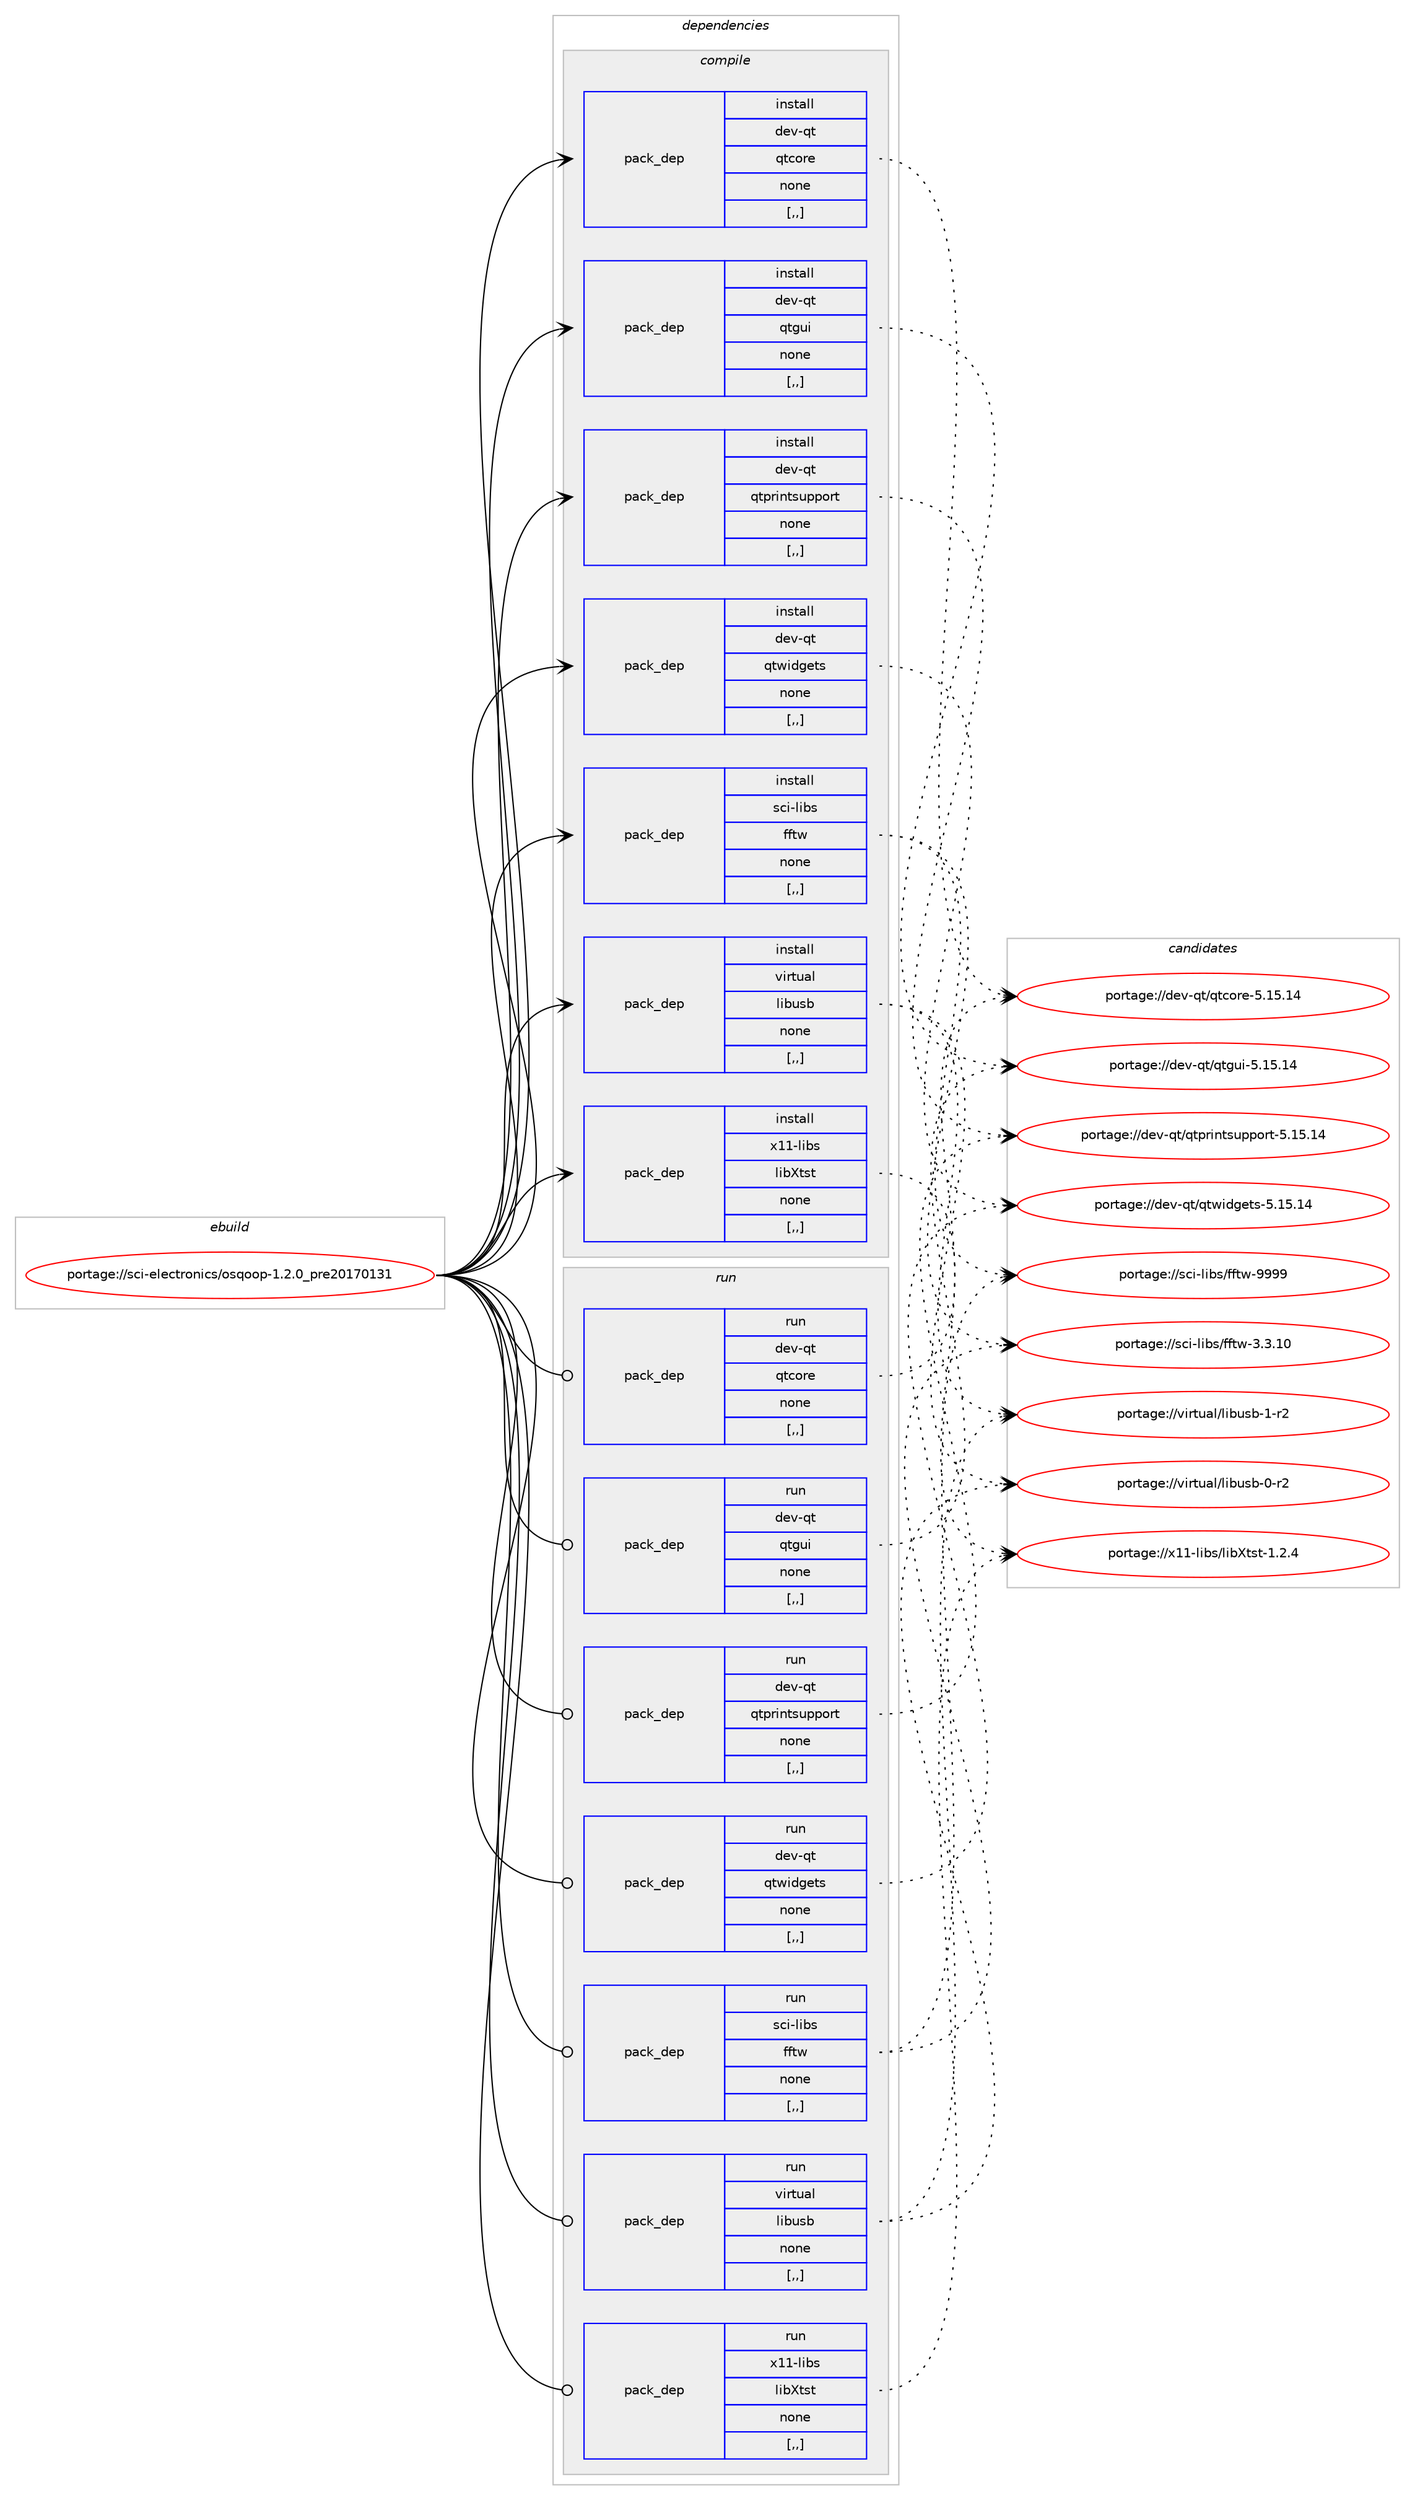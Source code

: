 digraph prolog {

# *************
# Graph options
# *************

newrank=true;
concentrate=true;
compound=true;
graph [rankdir=LR,fontname=Helvetica,fontsize=10,ranksep=1.5];#, ranksep=2.5, nodesep=0.2];
edge  [arrowhead=vee];
node  [fontname=Helvetica,fontsize=10];

# **********
# The ebuild
# **********

subgraph cluster_leftcol {
color=gray;
rank=same;
label=<<i>ebuild</i>>;
id [label="portage://sci-electronics/osqoop-1.2.0_pre20170131", color=red, width=4, href="../sci-electronics/osqoop-1.2.0_pre20170131.svg"];
}

# ****************
# The dependencies
# ****************

subgraph cluster_midcol {
color=gray;
label=<<i>dependencies</i>>;
subgraph cluster_compile {
fillcolor="#eeeeee";
style=filled;
label=<<i>compile</i>>;
subgraph pack286219 {
dependency393060 [label=<<TABLE BORDER="0" CELLBORDER="1" CELLSPACING="0" CELLPADDING="4" WIDTH="220"><TR><TD ROWSPAN="6" CELLPADDING="30">pack_dep</TD></TR><TR><TD WIDTH="110">install</TD></TR><TR><TD>dev-qt</TD></TR><TR><TD>qtcore</TD></TR><TR><TD>none</TD></TR><TR><TD>[,,]</TD></TR></TABLE>>, shape=none, color=blue];
}
id:e -> dependency393060:w [weight=20,style="solid",arrowhead="vee"];
subgraph pack286220 {
dependency393061 [label=<<TABLE BORDER="0" CELLBORDER="1" CELLSPACING="0" CELLPADDING="4" WIDTH="220"><TR><TD ROWSPAN="6" CELLPADDING="30">pack_dep</TD></TR><TR><TD WIDTH="110">install</TD></TR><TR><TD>dev-qt</TD></TR><TR><TD>qtgui</TD></TR><TR><TD>none</TD></TR><TR><TD>[,,]</TD></TR></TABLE>>, shape=none, color=blue];
}
id:e -> dependency393061:w [weight=20,style="solid",arrowhead="vee"];
subgraph pack286221 {
dependency393062 [label=<<TABLE BORDER="0" CELLBORDER="1" CELLSPACING="0" CELLPADDING="4" WIDTH="220"><TR><TD ROWSPAN="6" CELLPADDING="30">pack_dep</TD></TR><TR><TD WIDTH="110">install</TD></TR><TR><TD>dev-qt</TD></TR><TR><TD>qtprintsupport</TD></TR><TR><TD>none</TD></TR><TR><TD>[,,]</TD></TR></TABLE>>, shape=none, color=blue];
}
id:e -> dependency393062:w [weight=20,style="solid",arrowhead="vee"];
subgraph pack286222 {
dependency393063 [label=<<TABLE BORDER="0" CELLBORDER="1" CELLSPACING="0" CELLPADDING="4" WIDTH="220"><TR><TD ROWSPAN="6" CELLPADDING="30">pack_dep</TD></TR><TR><TD WIDTH="110">install</TD></TR><TR><TD>dev-qt</TD></TR><TR><TD>qtwidgets</TD></TR><TR><TD>none</TD></TR><TR><TD>[,,]</TD></TR></TABLE>>, shape=none, color=blue];
}
id:e -> dependency393063:w [weight=20,style="solid",arrowhead="vee"];
subgraph pack286223 {
dependency393064 [label=<<TABLE BORDER="0" CELLBORDER="1" CELLSPACING="0" CELLPADDING="4" WIDTH="220"><TR><TD ROWSPAN="6" CELLPADDING="30">pack_dep</TD></TR><TR><TD WIDTH="110">install</TD></TR><TR><TD>sci-libs</TD></TR><TR><TD>fftw</TD></TR><TR><TD>none</TD></TR><TR><TD>[,,]</TD></TR></TABLE>>, shape=none, color=blue];
}
id:e -> dependency393064:w [weight=20,style="solid",arrowhead="vee"];
subgraph pack286224 {
dependency393065 [label=<<TABLE BORDER="0" CELLBORDER="1" CELLSPACING="0" CELLPADDING="4" WIDTH="220"><TR><TD ROWSPAN="6" CELLPADDING="30">pack_dep</TD></TR><TR><TD WIDTH="110">install</TD></TR><TR><TD>virtual</TD></TR><TR><TD>libusb</TD></TR><TR><TD>none</TD></TR><TR><TD>[,,]</TD></TR></TABLE>>, shape=none, color=blue];
}
id:e -> dependency393065:w [weight=20,style="solid",arrowhead="vee"];
subgraph pack286225 {
dependency393066 [label=<<TABLE BORDER="0" CELLBORDER="1" CELLSPACING="0" CELLPADDING="4" WIDTH="220"><TR><TD ROWSPAN="6" CELLPADDING="30">pack_dep</TD></TR><TR><TD WIDTH="110">install</TD></TR><TR><TD>x11-libs</TD></TR><TR><TD>libXtst</TD></TR><TR><TD>none</TD></TR><TR><TD>[,,]</TD></TR></TABLE>>, shape=none, color=blue];
}
id:e -> dependency393066:w [weight=20,style="solid",arrowhead="vee"];
}
subgraph cluster_compileandrun {
fillcolor="#eeeeee";
style=filled;
label=<<i>compile and run</i>>;
}
subgraph cluster_run {
fillcolor="#eeeeee";
style=filled;
label=<<i>run</i>>;
subgraph pack286226 {
dependency393067 [label=<<TABLE BORDER="0" CELLBORDER="1" CELLSPACING="0" CELLPADDING="4" WIDTH="220"><TR><TD ROWSPAN="6" CELLPADDING="30">pack_dep</TD></TR><TR><TD WIDTH="110">run</TD></TR><TR><TD>dev-qt</TD></TR><TR><TD>qtcore</TD></TR><TR><TD>none</TD></TR><TR><TD>[,,]</TD></TR></TABLE>>, shape=none, color=blue];
}
id:e -> dependency393067:w [weight=20,style="solid",arrowhead="odot"];
subgraph pack286227 {
dependency393068 [label=<<TABLE BORDER="0" CELLBORDER="1" CELLSPACING="0" CELLPADDING="4" WIDTH="220"><TR><TD ROWSPAN="6" CELLPADDING="30">pack_dep</TD></TR><TR><TD WIDTH="110">run</TD></TR><TR><TD>dev-qt</TD></TR><TR><TD>qtgui</TD></TR><TR><TD>none</TD></TR><TR><TD>[,,]</TD></TR></TABLE>>, shape=none, color=blue];
}
id:e -> dependency393068:w [weight=20,style="solid",arrowhead="odot"];
subgraph pack286228 {
dependency393069 [label=<<TABLE BORDER="0" CELLBORDER="1" CELLSPACING="0" CELLPADDING="4" WIDTH="220"><TR><TD ROWSPAN="6" CELLPADDING="30">pack_dep</TD></TR><TR><TD WIDTH="110">run</TD></TR><TR><TD>dev-qt</TD></TR><TR><TD>qtprintsupport</TD></TR><TR><TD>none</TD></TR><TR><TD>[,,]</TD></TR></TABLE>>, shape=none, color=blue];
}
id:e -> dependency393069:w [weight=20,style="solid",arrowhead="odot"];
subgraph pack286229 {
dependency393070 [label=<<TABLE BORDER="0" CELLBORDER="1" CELLSPACING="0" CELLPADDING="4" WIDTH="220"><TR><TD ROWSPAN="6" CELLPADDING="30">pack_dep</TD></TR><TR><TD WIDTH="110">run</TD></TR><TR><TD>dev-qt</TD></TR><TR><TD>qtwidgets</TD></TR><TR><TD>none</TD></TR><TR><TD>[,,]</TD></TR></TABLE>>, shape=none, color=blue];
}
id:e -> dependency393070:w [weight=20,style="solid",arrowhead="odot"];
subgraph pack286230 {
dependency393071 [label=<<TABLE BORDER="0" CELLBORDER="1" CELLSPACING="0" CELLPADDING="4" WIDTH="220"><TR><TD ROWSPAN="6" CELLPADDING="30">pack_dep</TD></TR><TR><TD WIDTH="110">run</TD></TR><TR><TD>sci-libs</TD></TR><TR><TD>fftw</TD></TR><TR><TD>none</TD></TR><TR><TD>[,,]</TD></TR></TABLE>>, shape=none, color=blue];
}
id:e -> dependency393071:w [weight=20,style="solid",arrowhead="odot"];
subgraph pack286231 {
dependency393072 [label=<<TABLE BORDER="0" CELLBORDER="1" CELLSPACING="0" CELLPADDING="4" WIDTH="220"><TR><TD ROWSPAN="6" CELLPADDING="30">pack_dep</TD></TR><TR><TD WIDTH="110">run</TD></TR><TR><TD>virtual</TD></TR><TR><TD>libusb</TD></TR><TR><TD>none</TD></TR><TR><TD>[,,]</TD></TR></TABLE>>, shape=none, color=blue];
}
id:e -> dependency393072:w [weight=20,style="solid",arrowhead="odot"];
subgraph pack286232 {
dependency393073 [label=<<TABLE BORDER="0" CELLBORDER="1" CELLSPACING="0" CELLPADDING="4" WIDTH="220"><TR><TD ROWSPAN="6" CELLPADDING="30">pack_dep</TD></TR><TR><TD WIDTH="110">run</TD></TR><TR><TD>x11-libs</TD></TR><TR><TD>libXtst</TD></TR><TR><TD>none</TD></TR><TR><TD>[,,]</TD></TR></TABLE>>, shape=none, color=blue];
}
id:e -> dependency393073:w [weight=20,style="solid",arrowhead="odot"];
}
}

# **************
# The candidates
# **************

subgraph cluster_choices {
rank=same;
color=gray;
label=<<i>candidates</i>>;

subgraph choice286219 {
color=black;
nodesep=1;
choice1001011184511311647113116991111141014553464953464952 [label="portage://dev-qt/qtcore-5.15.14", color=red, width=4,href="../dev-qt/qtcore-5.15.14.svg"];
dependency393060:e -> choice1001011184511311647113116991111141014553464953464952:w [style=dotted,weight="100"];
}
subgraph choice286220 {
color=black;
nodesep=1;
choice10010111845113116471131161031171054553464953464952 [label="portage://dev-qt/qtgui-5.15.14", color=red, width=4,href="../dev-qt/qtgui-5.15.14.svg"];
dependency393061:e -> choice10010111845113116471131161031171054553464953464952:w [style=dotted,weight="100"];
}
subgraph choice286221 {
color=black;
nodesep=1;
choice10010111845113116471131161121141051101161151171121121111141164553464953464952 [label="portage://dev-qt/qtprintsupport-5.15.14", color=red, width=4,href="../dev-qt/qtprintsupport-5.15.14.svg"];
dependency393062:e -> choice10010111845113116471131161121141051101161151171121121111141164553464953464952:w [style=dotted,weight="100"];
}
subgraph choice286222 {
color=black;
nodesep=1;
choice10010111845113116471131161191051001031011161154553464953464952 [label="portage://dev-qt/qtwidgets-5.15.14", color=red, width=4,href="../dev-qt/qtwidgets-5.15.14.svg"];
dependency393063:e -> choice10010111845113116471131161191051001031011161154553464953464952:w [style=dotted,weight="100"];
}
subgraph choice286223 {
color=black;
nodesep=1;
choice115991054510810598115471021021161194557575757 [label="portage://sci-libs/fftw-9999", color=red, width=4,href="../sci-libs/fftw-9999.svg"];
choice1159910545108105981154710210211611945514651464948 [label="portage://sci-libs/fftw-3.3.10", color=red, width=4,href="../sci-libs/fftw-3.3.10.svg"];
dependency393064:e -> choice115991054510810598115471021021161194557575757:w [style=dotted,weight="100"];
dependency393064:e -> choice1159910545108105981154710210211611945514651464948:w [style=dotted,weight="100"];
}
subgraph choice286224 {
color=black;
nodesep=1;
choice1181051141161179710847108105981171159845494511450 [label="portage://virtual/libusb-1-r2", color=red, width=4,href="../virtual/libusb-1-r2.svg"];
choice1181051141161179710847108105981171159845484511450 [label="portage://virtual/libusb-0-r2", color=red, width=4,href="../virtual/libusb-0-r2.svg"];
dependency393065:e -> choice1181051141161179710847108105981171159845494511450:w [style=dotted,weight="100"];
dependency393065:e -> choice1181051141161179710847108105981171159845484511450:w [style=dotted,weight="100"];
}
subgraph choice286225 {
color=black;
nodesep=1;
choice12049494510810598115471081059888116115116454946504652 [label="portage://x11-libs/libXtst-1.2.4", color=red, width=4,href="../x11-libs/libXtst-1.2.4.svg"];
dependency393066:e -> choice12049494510810598115471081059888116115116454946504652:w [style=dotted,weight="100"];
}
subgraph choice286226 {
color=black;
nodesep=1;
choice1001011184511311647113116991111141014553464953464952 [label="portage://dev-qt/qtcore-5.15.14", color=red, width=4,href="../dev-qt/qtcore-5.15.14.svg"];
dependency393067:e -> choice1001011184511311647113116991111141014553464953464952:w [style=dotted,weight="100"];
}
subgraph choice286227 {
color=black;
nodesep=1;
choice10010111845113116471131161031171054553464953464952 [label="portage://dev-qt/qtgui-5.15.14", color=red, width=4,href="../dev-qt/qtgui-5.15.14.svg"];
dependency393068:e -> choice10010111845113116471131161031171054553464953464952:w [style=dotted,weight="100"];
}
subgraph choice286228 {
color=black;
nodesep=1;
choice10010111845113116471131161121141051101161151171121121111141164553464953464952 [label="portage://dev-qt/qtprintsupport-5.15.14", color=red, width=4,href="../dev-qt/qtprintsupport-5.15.14.svg"];
dependency393069:e -> choice10010111845113116471131161121141051101161151171121121111141164553464953464952:w [style=dotted,weight="100"];
}
subgraph choice286229 {
color=black;
nodesep=1;
choice10010111845113116471131161191051001031011161154553464953464952 [label="portage://dev-qt/qtwidgets-5.15.14", color=red, width=4,href="../dev-qt/qtwidgets-5.15.14.svg"];
dependency393070:e -> choice10010111845113116471131161191051001031011161154553464953464952:w [style=dotted,weight="100"];
}
subgraph choice286230 {
color=black;
nodesep=1;
choice115991054510810598115471021021161194557575757 [label="portage://sci-libs/fftw-9999", color=red, width=4,href="../sci-libs/fftw-9999.svg"];
choice1159910545108105981154710210211611945514651464948 [label="portage://sci-libs/fftw-3.3.10", color=red, width=4,href="../sci-libs/fftw-3.3.10.svg"];
dependency393071:e -> choice115991054510810598115471021021161194557575757:w [style=dotted,weight="100"];
dependency393071:e -> choice1159910545108105981154710210211611945514651464948:w [style=dotted,weight="100"];
}
subgraph choice286231 {
color=black;
nodesep=1;
choice1181051141161179710847108105981171159845494511450 [label="portage://virtual/libusb-1-r2", color=red, width=4,href="../virtual/libusb-1-r2.svg"];
choice1181051141161179710847108105981171159845484511450 [label="portage://virtual/libusb-0-r2", color=red, width=4,href="../virtual/libusb-0-r2.svg"];
dependency393072:e -> choice1181051141161179710847108105981171159845494511450:w [style=dotted,weight="100"];
dependency393072:e -> choice1181051141161179710847108105981171159845484511450:w [style=dotted,weight="100"];
}
subgraph choice286232 {
color=black;
nodesep=1;
choice12049494510810598115471081059888116115116454946504652 [label="portage://x11-libs/libXtst-1.2.4", color=red, width=4,href="../x11-libs/libXtst-1.2.4.svg"];
dependency393073:e -> choice12049494510810598115471081059888116115116454946504652:w [style=dotted,weight="100"];
}
}

}
